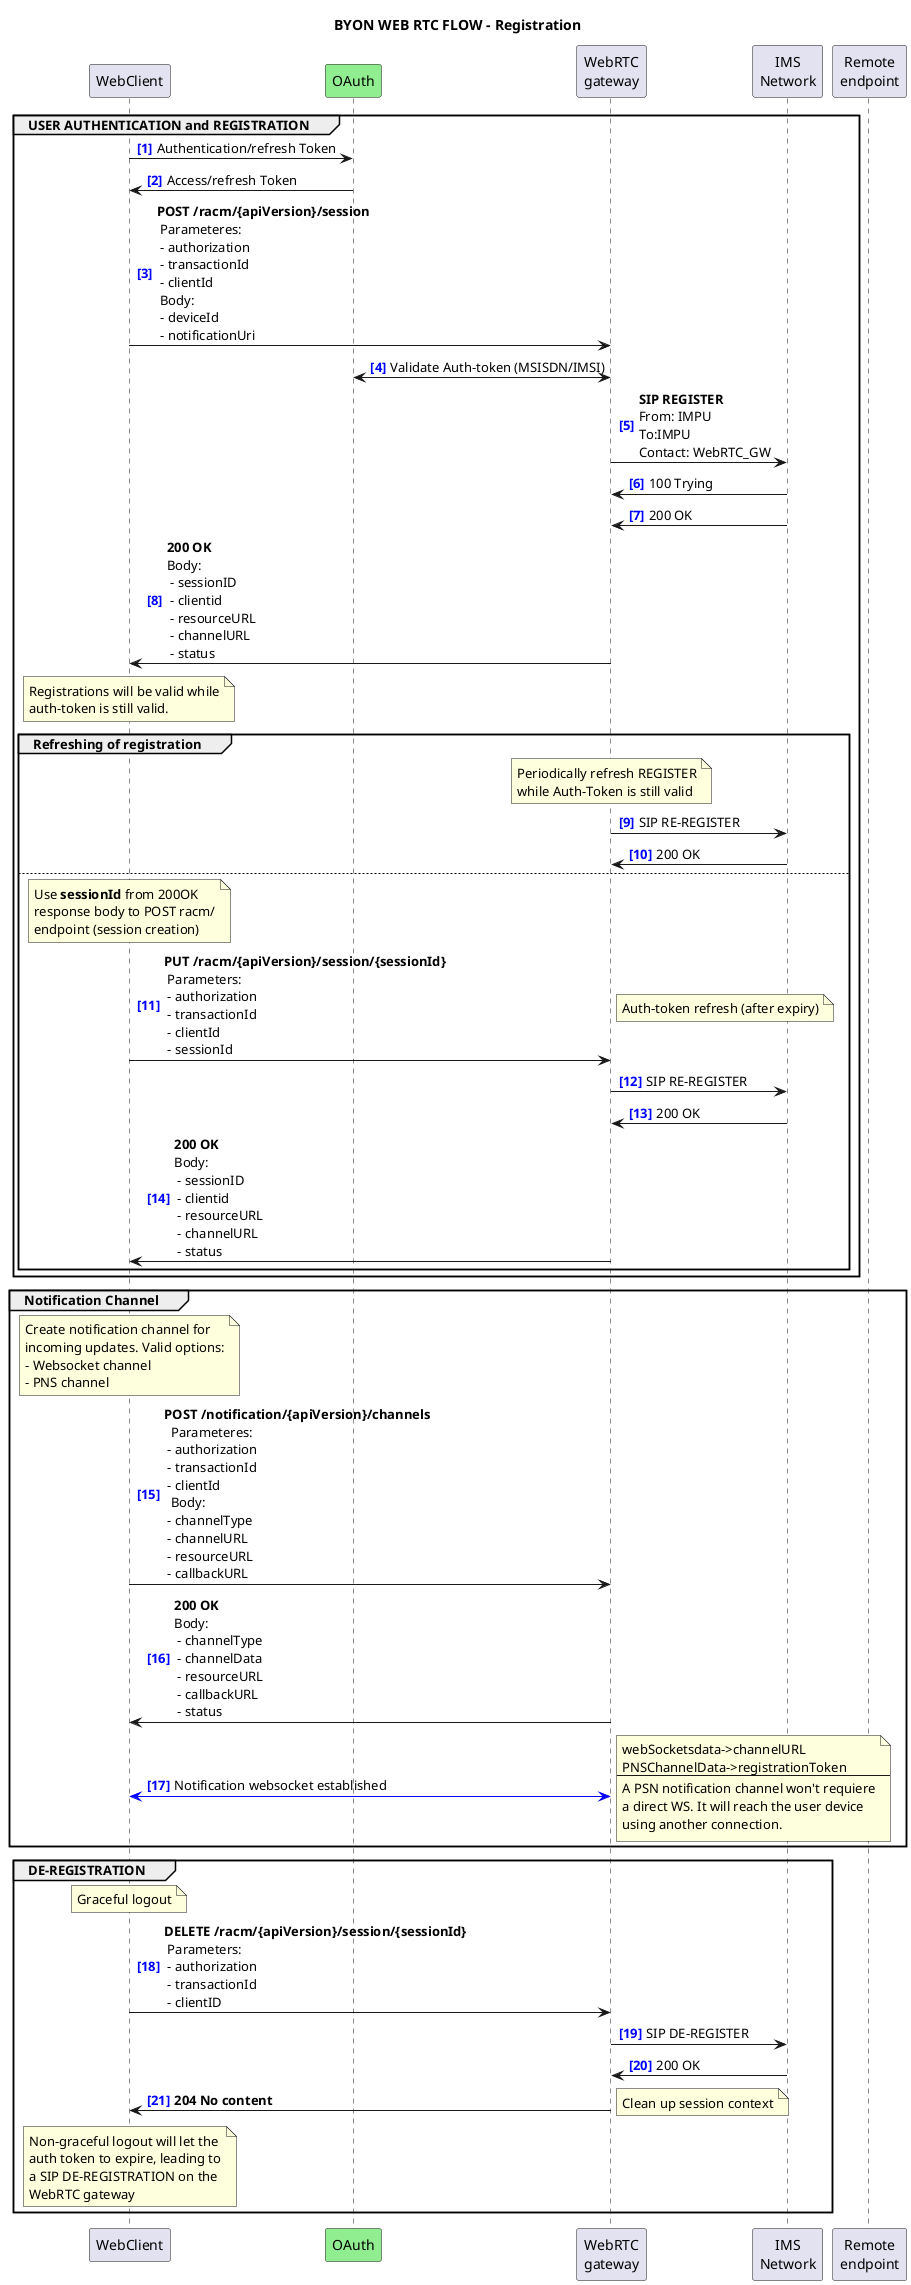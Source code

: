 @startuml BYON Registration

title "BYON WEB RTC FLOW - Registration"
autonumber "<font color=blue><b>[0]"


participant WebClient
participant OAuth #LightGreen
participant "WebRTC\ngateway" as WebRTC_GW
participant "IMS\nNetwork" as IMS_Network
participant "Remote\nendpoint" as RemoteEndpoint

' --- USER AUTHENTICATION and REGISTRATION
group USER AUTHENTICATION and REGISTRATION

WebClient -> OAuth: Authentication/refresh Token
OAuth -> WebClient: Access/refresh Token
WebClient -> WebRTC_GW: **POST /racm/{apiVersion}/session**\n\
 Parameteres:\n - authorization\n - transactionId\n - clientId\n\
 Body:\n - deviceId\n - notificationUri
WebRTC_GW <-> OAuth: Validate Auth-token (MSISDN/IMSI)
WebRTC_GW -> IMS_Network: **SIP REGISTER**\nFrom: IMPU\nTo:IMPU\nContact: WebRTC_GW
IMS_Network -> WebRTC_GW: 100 Trying
IMS_Network -> WebRTC_GW: 200 OK
WebRTC_GW -> WebClient: **200 OK**\nBody:\n - sessionID\n - clientid\n - resourceURL\n - channelURL\n - status
note over WebClient
  Registrations will be valid while
  auth-token is still valid.
end note

' --- Refreshing of registration
group Refreshing of registration
  note over WebRTC_GW
   Periodically refresh REGISTER
   while Auth-Token is still valid
  end note
  WebRTC_GW -> IMS_Network: SIP RE-REGISTER
  IMS_Network -> WebRTC_GW: 200 OK

else
note over WebClient
  Use **sessionId** from 200OK
  response body to POST racm/
  endpoint (session creation)
end note
WebClient -> WebRTC_GW: **PUT /racm/{apiVersion}/session/{sessionId}** \n\
 Parameters: \n - authorization\n - transactionId \n - clientId \n - sessionId

note right
  Auth-token refresh (after expiry)
end note
WebRTC_GW -> IMS_Network: SIP RE-REGISTER
IMS_Network -> WebRTC_GW: 200 OK
WebRTC_GW -> WebClient: **200 OK**\nBody:\n - sessionID\n - clientid\n - resourceURL\n - channelURL\n - status
end
end

' --- Notification Channel 
group Notification Channel 
note over WebClient
  Create notification channel for
  incoming updates. Valid options:
  - Websocket channel
  - PNS channel
end note
  
WebClient -> WebRTC_GW: **POST /notification/{apiVersion}/channels** \n\
  Parameteres:\n - authorization\n - transactionId\n - clientId\n\
  Body:\n - channelType\n - channelURL\n - resourceURL\n - callbackURL

WebRTC_GW -> WebClient: **200 OK**\nBody:\n\
 - channelType\n - channelData\n - resourceURL\n - callbackURL\n - status

WebClient <-[#blue]> WebRTC_GW: Notification websocket established
note right
  webSocketsdata->channelURL
  PNSChannelData->registrationToken
  --
  A PSN notification channel won't requiere
  a direct WS. It will reach the user device
  using another connection.
end note
end

' --- DE-REGISTRATION
group DE-REGISTRATION
note over WebClient
  Graceful logout
end note
WebClient -> WebRTC_GW: **DELETE /racm/{apiVersion}/session/{sessionId}** \n\
 Parameters: \n - authorization\n - transactionId\n - clientID
WebRTC_GW -> IMS_Network: SIP DE-REGISTER
IMS_Network -> WebRTC_GW: 200 OK
WebRTC_GW -> WebClient: **204 No content**
      note right: Clean up session context
note over WebClient
  Non-graceful logout will let the
  auth token to expire, leading to
  a SIP DE-REGISTRATION on the
  WebRTC gateway
end note
end 

@enduml
